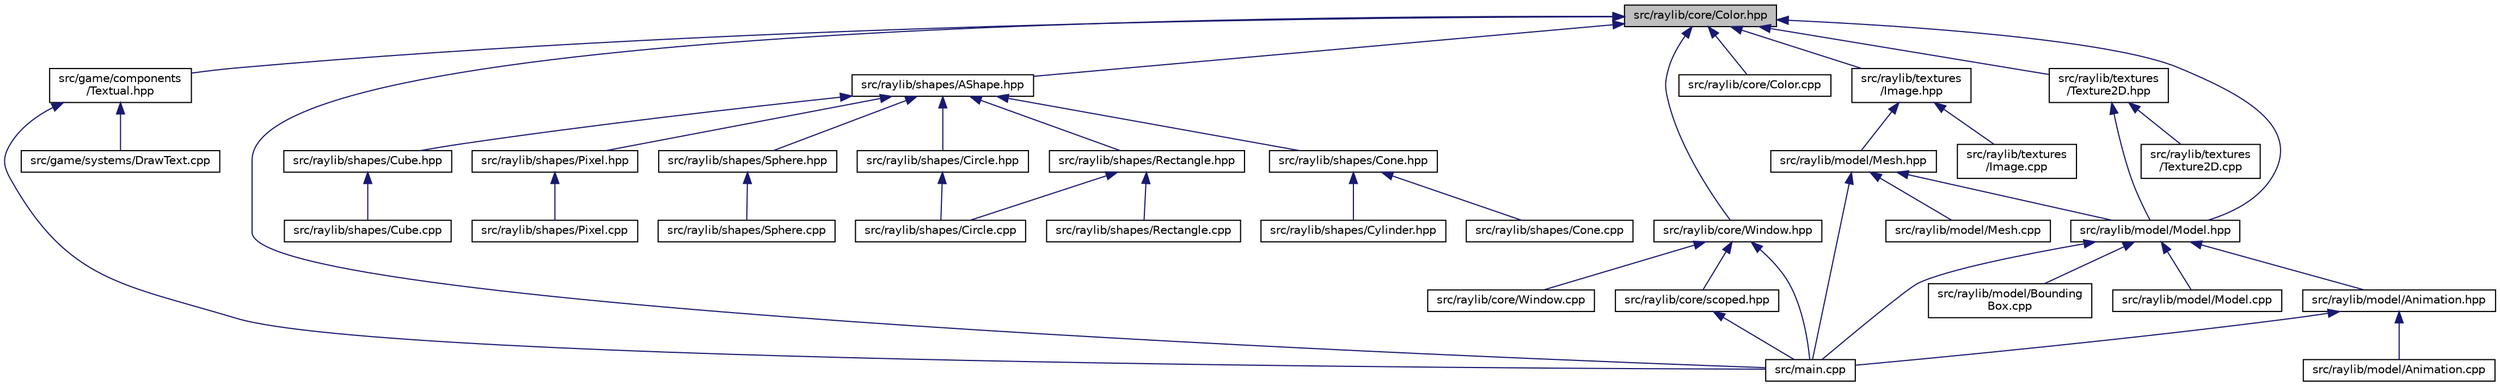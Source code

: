 digraph "src/raylib/core/Color.hpp"
{
 // LATEX_PDF_SIZE
  edge [fontname="Helvetica",fontsize="10",labelfontname="Helvetica",labelfontsize="10"];
  node [fontname="Helvetica",fontsize="10",shape=record];
  Node1 [label="src/raylib/core/Color.hpp",height=0.2,width=0.4,color="black", fillcolor="grey75", style="filled", fontcolor="black",tooltip=" "];
  Node1 -> Node2 [dir="back",color="midnightblue",fontsize="10",style="solid",fontname="Helvetica"];
  Node2 [label="src/game/components\l/Textual.hpp",height=0.2,width=0.4,color="black", fillcolor="white", style="filled",URL="$_textual_8hpp.html",tooltip=" "];
  Node2 -> Node3 [dir="back",color="midnightblue",fontsize="10",style="solid",fontname="Helvetica"];
  Node3 [label="src/game/systems/DrawText.cpp",height=0.2,width=0.4,color="black", fillcolor="white", style="filled",URL="$_draw_text_8cpp.html",tooltip=" "];
  Node2 -> Node4 [dir="back",color="midnightblue",fontsize="10",style="solid",fontname="Helvetica"];
  Node4 [label="src/main.cpp",height=0.2,width=0.4,color="black", fillcolor="white", style="filled",URL="$main_8cpp.html",tooltip=" "];
  Node1 -> Node4 [dir="back",color="midnightblue",fontsize="10",style="solid",fontname="Helvetica"];
  Node1 -> Node5 [dir="back",color="midnightblue",fontsize="10",style="solid",fontname="Helvetica"];
  Node5 [label="src/raylib/core/Window.hpp",height=0.2,width=0.4,color="black", fillcolor="white", style="filled",URL="$_window_8hpp.html",tooltip=" "];
  Node5 -> Node4 [dir="back",color="midnightblue",fontsize="10",style="solid",fontname="Helvetica"];
  Node5 -> Node6 [dir="back",color="midnightblue",fontsize="10",style="solid",fontname="Helvetica"];
  Node6 [label="src/raylib/core/scoped.hpp",height=0.2,width=0.4,color="black", fillcolor="white", style="filled",URL="$scoped_8hpp.html",tooltip=" "];
  Node6 -> Node4 [dir="back",color="midnightblue",fontsize="10",style="solid",fontname="Helvetica"];
  Node5 -> Node7 [dir="back",color="midnightblue",fontsize="10",style="solid",fontname="Helvetica"];
  Node7 [label="src/raylib/core/Window.cpp",height=0.2,width=0.4,color="black", fillcolor="white", style="filled",URL="$_window_8cpp.html",tooltip=" "];
  Node1 -> Node8 [dir="back",color="midnightblue",fontsize="10",style="solid",fontname="Helvetica"];
  Node8 [label="src/raylib/model/Model.hpp",height=0.2,width=0.4,color="black", fillcolor="white", style="filled",URL="$_model_8hpp.html",tooltip=" "];
  Node8 -> Node9 [dir="back",color="midnightblue",fontsize="10",style="solid",fontname="Helvetica"];
  Node9 [label="src/raylib/model/Animation.hpp",height=0.2,width=0.4,color="black", fillcolor="white", style="filled",URL="$_animation_8hpp.html",tooltip=" "];
  Node9 -> Node4 [dir="back",color="midnightblue",fontsize="10",style="solid",fontname="Helvetica"];
  Node9 -> Node10 [dir="back",color="midnightblue",fontsize="10",style="solid",fontname="Helvetica"];
  Node10 [label="src/raylib/model/Animation.cpp",height=0.2,width=0.4,color="black", fillcolor="white", style="filled",URL="$_animation_8cpp.html",tooltip=" "];
  Node8 -> Node4 [dir="back",color="midnightblue",fontsize="10",style="solid",fontname="Helvetica"];
  Node8 -> Node11 [dir="back",color="midnightblue",fontsize="10",style="solid",fontname="Helvetica"];
  Node11 [label="src/raylib/model/Bounding\lBox.cpp",height=0.2,width=0.4,color="black", fillcolor="white", style="filled",URL="$_bounding_box_8cpp.html",tooltip=" "];
  Node8 -> Node12 [dir="back",color="midnightblue",fontsize="10",style="solid",fontname="Helvetica"];
  Node12 [label="src/raylib/model/Model.cpp",height=0.2,width=0.4,color="black", fillcolor="white", style="filled",URL="$_model_8cpp.html",tooltip=" "];
  Node1 -> Node13 [dir="back",color="midnightblue",fontsize="10",style="solid",fontname="Helvetica"];
  Node13 [label="src/raylib/core/Color.cpp",height=0.2,width=0.4,color="black", fillcolor="white", style="filled",URL="$_color_8cpp.html",tooltip=" "];
  Node1 -> Node14 [dir="back",color="midnightblue",fontsize="10",style="solid",fontname="Helvetica"];
  Node14 [label="src/raylib/shapes/AShape.hpp",height=0.2,width=0.4,color="black", fillcolor="white", style="filled",URL="$_a_shape_8hpp.html",tooltip=" "];
  Node14 -> Node15 [dir="back",color="midnightblue",fontsize="10",style="solid",fontname="Helvetica"];
  Node15 [label="src/raylib/shapes/Circle.hpp",height=0.2,width=0.4,color="black", fillcolor="white", style="filled",URL="$_circle_8hpp.html",tooltip=" "];
  Node15 -> Node16 [dir="back",color="midnightblue",fontsize="10",style="solid",fontname="Helvetica"];
  Node16 [label="src/raylib/shapes/Circle.cpp",height=0.2,width=0.4,color="black", fillcolor="white", style="filled",URL="$_circle_8cpp.html",tooltip=" "];
  Node14 -> Node17 [dir="back",color="midnightblue",fontsize="10",style="solid",fontname="Helvetica"];
  Node17 [label="src/raylib/shapes/Rectangle.hpp",height=0.2,width=0.4,color="black", fillcolor="white", style="filled",URL="$_rectangle_8hpp.html",tooltip=" "];
  Node17 -> Node16 [dir="back",color="midnightblue",fontsize="10",style="solid",fontname="Helvetica"];
  Node17 -> Node18 [dir="back",color="midnightblue",fontsize="10",style="solid",fontname="Helvetica"];
  Node18 [label="src/raylib/shapes/Rectangle.cpp",height=0.2,width=0.4,color="black", fillcolor="white", style="filled",URL="$_rectangle_8cpp.html",tooltip=" "];
  Node14 -> Node19 [dir="back",color="midnightblue",fontsize="10",style="solid",fontname="Helvetica"];
  Node19 [label="src/raylib/shapes/Cone.hpp",height=0.2,width=0.4,color="black", fillcolor="white", style="filled",URL="$_cone_8hpp.html",tooltip=" "];
  Node19 -> Node20 [dir="back",color="midnightblue",fontsize="10",style="solid",fontname="Helvetica"];
  Node20 [label="src/raylib/shapes/Cone.cpp",height=0.2,width=0.4,color="black", fillcolor="white", style="filled",URL="$_cone_8cpp.html",tooltip=" "];
  Node19 -> Node21 [dir="back",color="midnightblue",fontsize="10",style="solid",fontname="Helvetica"];
  Node21 [label="src/raylib/shapes/Cylinder.hpp",height=0.2,width=0.4,color="black", fillcolor="white", style="filled",URL="$_cylinder_8hpp.html",tooltip=" "];
  Node14 -> Node22 [dir="back",color="midnightblue",fontsize="10",style="solid",fontname="Helvetica"];
  Node22 [label="src/raylib/shapes/Cube.hpp",height=0.2,width=0.4,color="black", fillcolor="white", style="filled",URL="$_cube_8hpp.html",tooltip=" "];
  Node22 -> Node23 [dir="back",color="midnightblue",fontsize="10",style="solid",fontname="Helvetica"];
  Node23 [label="src/raylib/shapes/Cube.cpp",height=0.2,width=0.4,color="black", fillcolor="white", style="filled",URL="$_cube_8cpp.html",tooltip=" "];
  Node14 -> Node24 [dir="back",color="midnightblue",fontsize="10",style="solid",fontname="Helvetica"];
  Node24 [label="src/raylib/shapes/Pixel.hpp",height=0.2,width=0.4,color="black", fillcolor="white", style="filled",URL="$_pixel_8hpp.html",tooltip=" "];
  Node24 -> Node25 [dir="back",color="midnightblue",fontsize="10",style="solid",fontname="Helvetica"];
  Node25 [label="src/raylib/shapes/Pixel.cpp",height=0.2,width=0.4,color="black", fillcolor="white", style="filled",URL="$_pixel_8cpp.html",tooltip=" "];
  Node14 -> Node26 [dir="back",color="midnightblue",fontsize="10",style="solid",fontname="Helvetica"];
  Node26 [label="src/raylib/shapes/Sphere.hpp",height=0.2,width=0.4,color="black", fillcolor="white", style="filled",URL="$_sphere_8hpp.html",tooltip=" "];
  Node26 -> Node27 [dir="back",color="midnightblue",fontsize="10",style="solid",fontname="Helvetica"];
  Node27 [label="src/raylib/shapes/Sphere.cpp",height=0.2,width=0.4,color="black", fillcolor="white", style="filled",URL="$_sphere_8cpp.html",tooltip=" "];
  Node1 -> Node28 [dir="back",color="midnightblue",fontsize="10",style="solid",fontname="Helvetica"];
  Node28 [label="src/raylib/textures\l/Image.hpp",height=0.2,width=0.4,color="black", fillcolor="white", style="filled",URL="$_image_8hpp.html",tooltip=" "];
  Node28 -> Node29 [dir="back",color="midnightblue",fontsize="10",style="solid",fontname="Helvetica"];
  Node29 [label="src/raylib/model/Mesh.hpp",height=0.2,width=0.4,color="black", fillcolor="white", style="filled",URL="$_mesh_8hpp.html",tooltip=" "];
  Node29 -> Node8 [dir="back",color="midnightblue",fontsize="10",style="solid",fontname="Helvetica"];
  Node29 -> Node4 [dir="back",color="midnightblue",fontsize="10",style="solid",fontname="Helvetica"];
  Node29 -> Node30 [dir="back",color="midnightblue",fontsize="10",style="solid",fontname="Helvetica"];
  Node30 [label="src/raylib/model/Mesh.cpp",height=0.2,width=0.4,color="black", fillcolor="white", style="filled",URL="$_mesh_8cpp.html",tooltip=" "];
  Node28 -> Node31 [dir="back",color="midnightblue",fontsize="10",style="solid",fontname="Helvetica"];
  Node31 [label="src/raylib/textures\l/Image.cpp",height=0.2,width=0.4,color="black", fillcolor="white", style="filled",URL="$_image_8cpp.html",tooltip=" "];
  Node1 -> Node32 [dir="back",color="midnightblue",fontsize="10",style="solid",fontname="Helvetica"];
  Node32 [label="src/raylib/textures\l/Texture2D.hpp",height=0.2,width=0.4,color="black", fillcolor="white", style="filled",URL="$_texture2_d_8hpp.html",tooltip=" "];
  Node32 -> Node8 [dir="back",color="midnightblue",fontsize="10",style="solid",fontname="Helvetica"];
  Node32 -> Node33 [dir="back",color="midnightblue",fontsize="10",style="solid",fontname="Helvetica"];
  Node33 [label="src/raylib/textures\l/Texture2D.cpp",height=0.2,width=0.4,color="black", fillcolor="white", style="filled",URL="$_texture2_d_8cpp.html",tooltip=" "];
}
